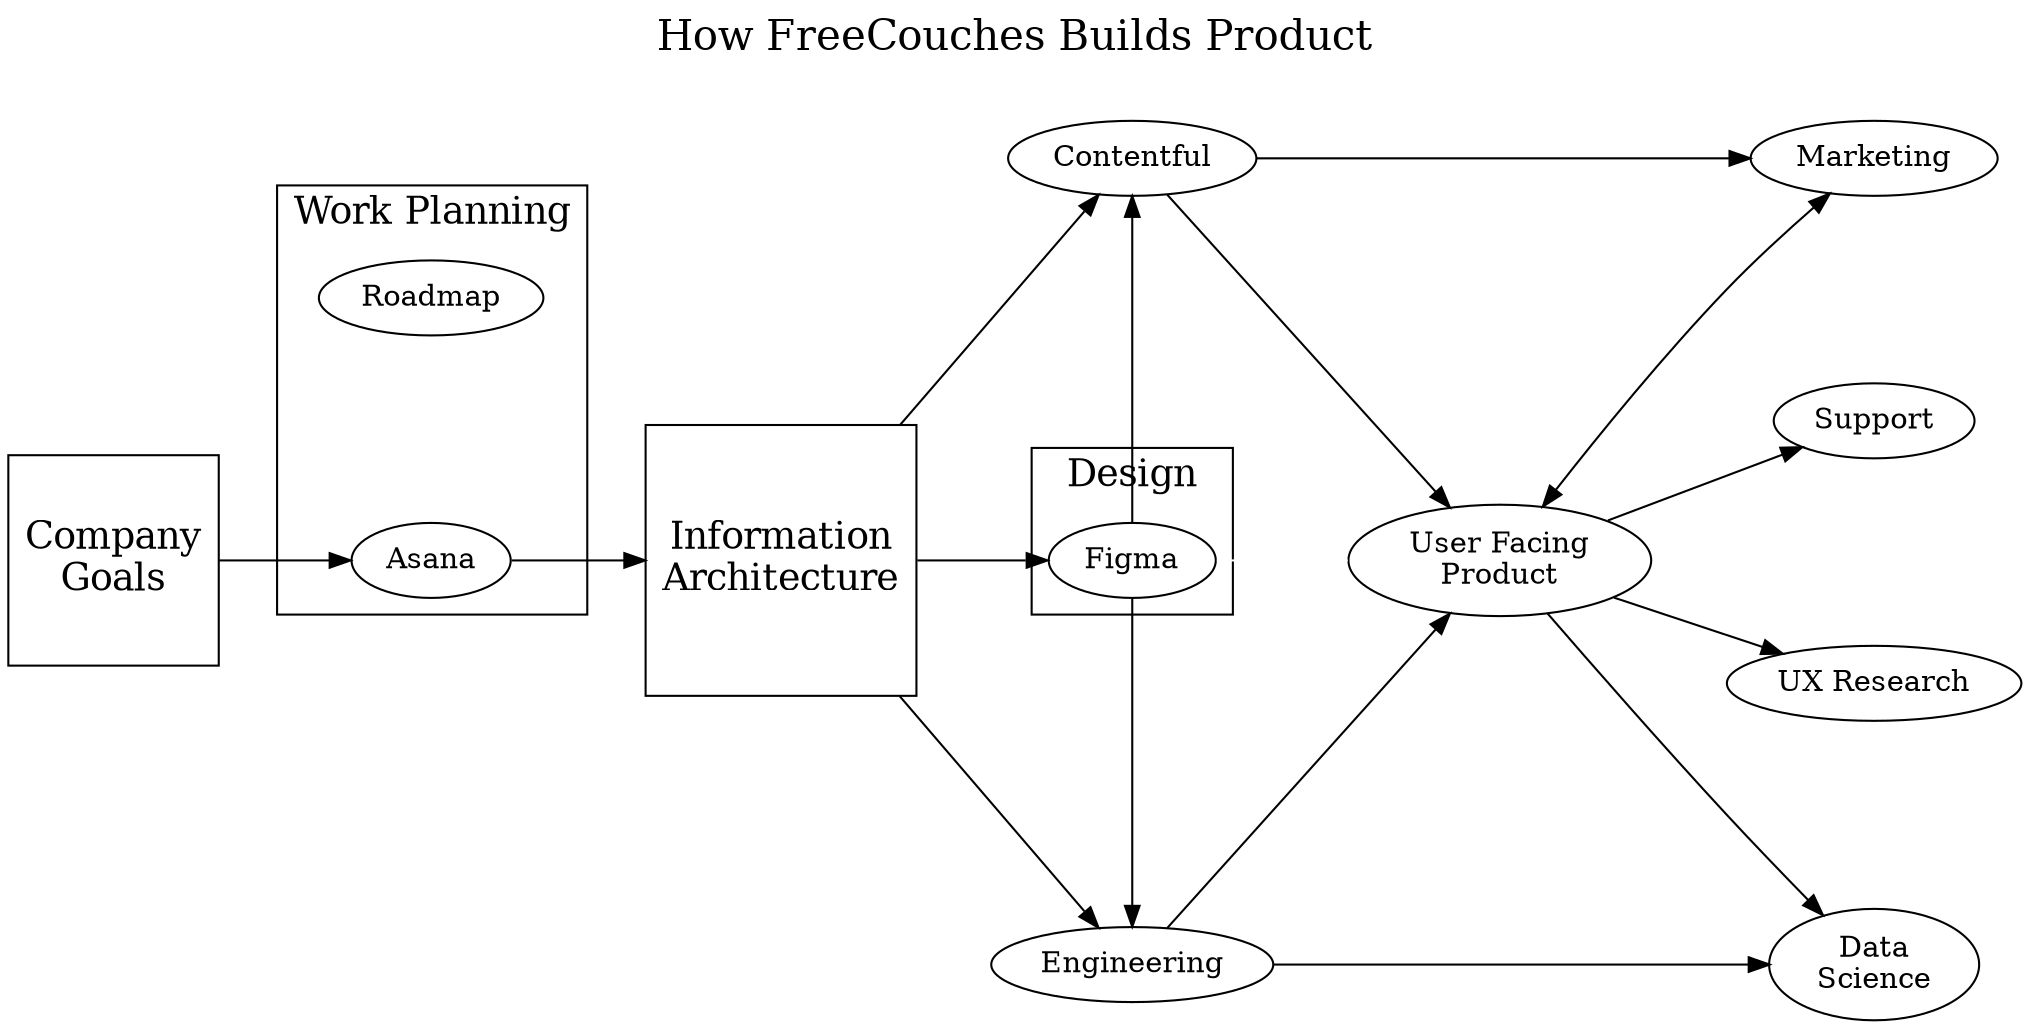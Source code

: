 digraph unix {
    //overall graph
    rankdir="LR";
    nodesep=1.25;

    //heading
    fontsize="20pt"
    label="How FreeCouches Builds Product\r\n";
    labelloc="t";

    // nodes 
    company_goals [label="Company\nGoals";shape=square;fontsize="18pt"] 
    subgraph cluster_work {
        fontsize="18pt"
        label="Work Planning"
        roadmap [label="Roadmap"]
        asana [label="Asana"]
    }
    info_arch [label="Information\nArchitecture";shape=square;fontsize="18pt"] 

    subgraph cluster_design {
        fontsize="18pt"
        label="Design"
        figma [label="Figma"] 
    }
    

    subgraph cluster_content {
        fontsize="18pt"
        label="Content"
        contentful [label="Contentful"] 
    }
    subgraph cluster_eng {
        fontsize="18pt"
        label="Engineering"
        eng [label="Engineering"] 
    
    }
    
    user_product [label="User Facing\nProduct"] 
    marketing [label="Marketing"]
    ux_research [label="UX Research"]
    support [label="Support"]
    data_science [label="Data\nScience"]

    // Node placement
    //// vertical node placement
    {rank=same contentful; eng};
    {rank=same marketing; data_science};
    {rank=same ux_research; support};

    //// horizontal node placement
    company_goals[group=g1];asana[group=g1];info_arch[group=g1];figma[group=g1];user_product[group=g1];

    contentful[group=g2];marketing[group=g2];
    
    eng[group=g3];data_science[group=g3];

    // connections
    company_goals -> asana -> info_arch -> figma
    figma->user_product[color=white;dir=none];

    info_arch -> contentful
    info_arch -> eng

    figma -> contentful
    figma -> eng

    contentful -> user_product
    contentful -> marketing

    eng -> user_product
    eng -> data_science

    user_product -> marketing [dir="both"];
    user_product -> ux_research;
    user_product -> support;
    user_product -> data_science;
    
}
